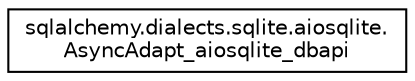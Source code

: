 digraph "Graphical Class Hierarchy"
{
 // LATEX_PDF_SIZE
  edge [fontname="Helvetica",fontsize="10",labelfontname="Helvetica",labelfontsize="10"];
  node [fontname="Helvetica",fontsize="10",shape=record];
  rankdir="LR";
  Node0 [label="sqlalchemy.dialects.sqlite.aiosqlite.\lAsyncAdapt_aiosqlite_dbapi",height=0.2,width=0.4,color="black", fillcolor="white", style="filled",URL="$classsqlalchemy_1_1dialects_1_1sqlite_1_1aiosqlite_1_1AsyncAdapt__aiosqlite__dbapi.html",tooltip=" "];
}
